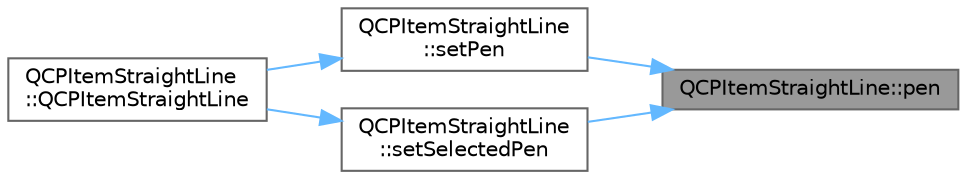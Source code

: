digraph "QCPItemStraightLine::pen"
{
 // LATEX_PDF_SIZE
  bgcolor="transparent";
  edge [fontname=Helvetica,fontsize=10,labelfontname=Helvetica,labelfontsize=10];
  node [fontname=Helvetica,fontsize=10,shape=box,height=0.2,width=0.4];
  rankdir="RL";
  Node1 [label="QCPItemStraightLine::pen",height=0.2,width=0.4,color="gray40", fillcolor="grey60", style="filled", fontcolor="black",tooltip=" "];
  Node1 -> Node2 [dir="back",color="steelblue1",style="solid"];
  Node2 [label="QCPItemStraightLine\l::setPen",height=0.2,width=0.4,color="grey40", fillcolor="white", style="filled",URL="$class_q_c_p_item_straight_line.html#a9f36c9c9e60d7d9ac084c80380ac8601",tooltip=" "];
  Node2 -> Node3 [dir="back",color="steelblue1",style="solid"];
  Node3 [label="QCPItemStraightLine\l::QCPItemStraightLine",height=0.2,width=0.4,color="grey40", fillcolor="white", style="filled",URL="$class_q_c_p_item_straight_line.html#a41fd2e1f006983449eca9830930c3b10",tooltip=" "];
  Node1 -> Node4 [dir="back",color="steelblue1",style="solid"];
  Node4 [label="QCPItemStraightLine\l::setSelectedPen",height=0.2,width=0.4,color="grey40", fillcolor="white", style="filled",URL="$class_q_c_p_item_straight_line.html#a5c33559498d33543fa95cf0a36e851ff",tooltip=" "];
  Node4 -> Node3 [dir="back",color="steelblue1",style="solid"];
}
